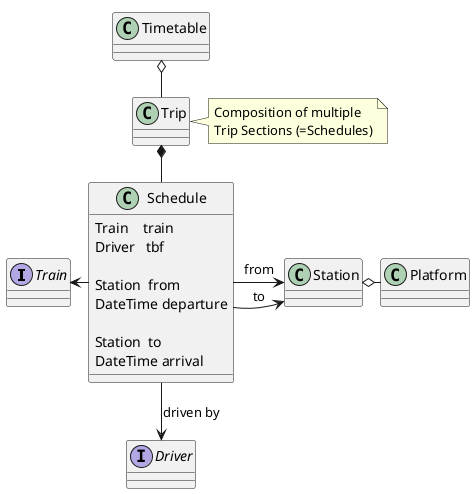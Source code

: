@startuml
!pragma layout smetana
'https://plantuml.com/class-diagram

'skinparam groupInheritance 2

'
' This model represents the planning view from the timetable perspective
' This is internally known as the "SOLL" view
'
' "A train departs from a start station (and platform) and arrives at a
' final target station (and at a platform). The train can also stop at
' stations in between. A trip is a real operation phase of the train and
' is planned in a timetable"
'
'

scale 1.0

' Infrastructure
interface Train
interface Driver
class Station
class Platform

' Timetable Planning
class Timetable
class Trip
class Schedule {
  Train    train
  Driver   tbf

  Station  from
  DateTime departure

  Station  to
  DateTime arrival
}

' Schedule model
Timetable     o-d-     Trip
Trip          *-d-     Schedule
Schedule      -d->     Driver     : > driven by
Schedule      -r->     Station    : > from
Schedule      -r->     Station    : > to
Schedule      -l->     Train

Station           o-r-         Platform

note right of Trip: Composition of multiple\nTrip Sections (=Schedules)
@enduml